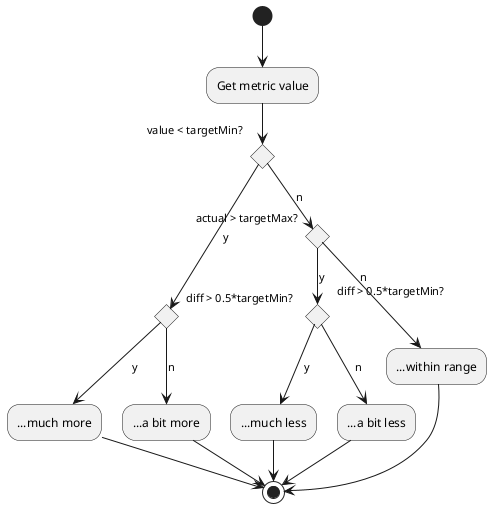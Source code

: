 @startuml
(*) --> Get metric value
    --> If "value < targetMin?" then
        --> [y] If "diff > 0.5*targetMin?"
            --> [y]"...much more"
            -->(*)
        else
            --> [n]"...a bit more"
            -->(*)
        endif
    else
        --> [n] If "actual > targetMax?" then
            --> [y] If "diff > 0.5*targetMin?"
                    --> [y]"...much less"
                    -->(*)
                else
                    --> [n]"...a bit less"
                    -->(*)
                endif
            else
                --> [n] "...within range"
            endif
Endif
-->(*)
@enduml